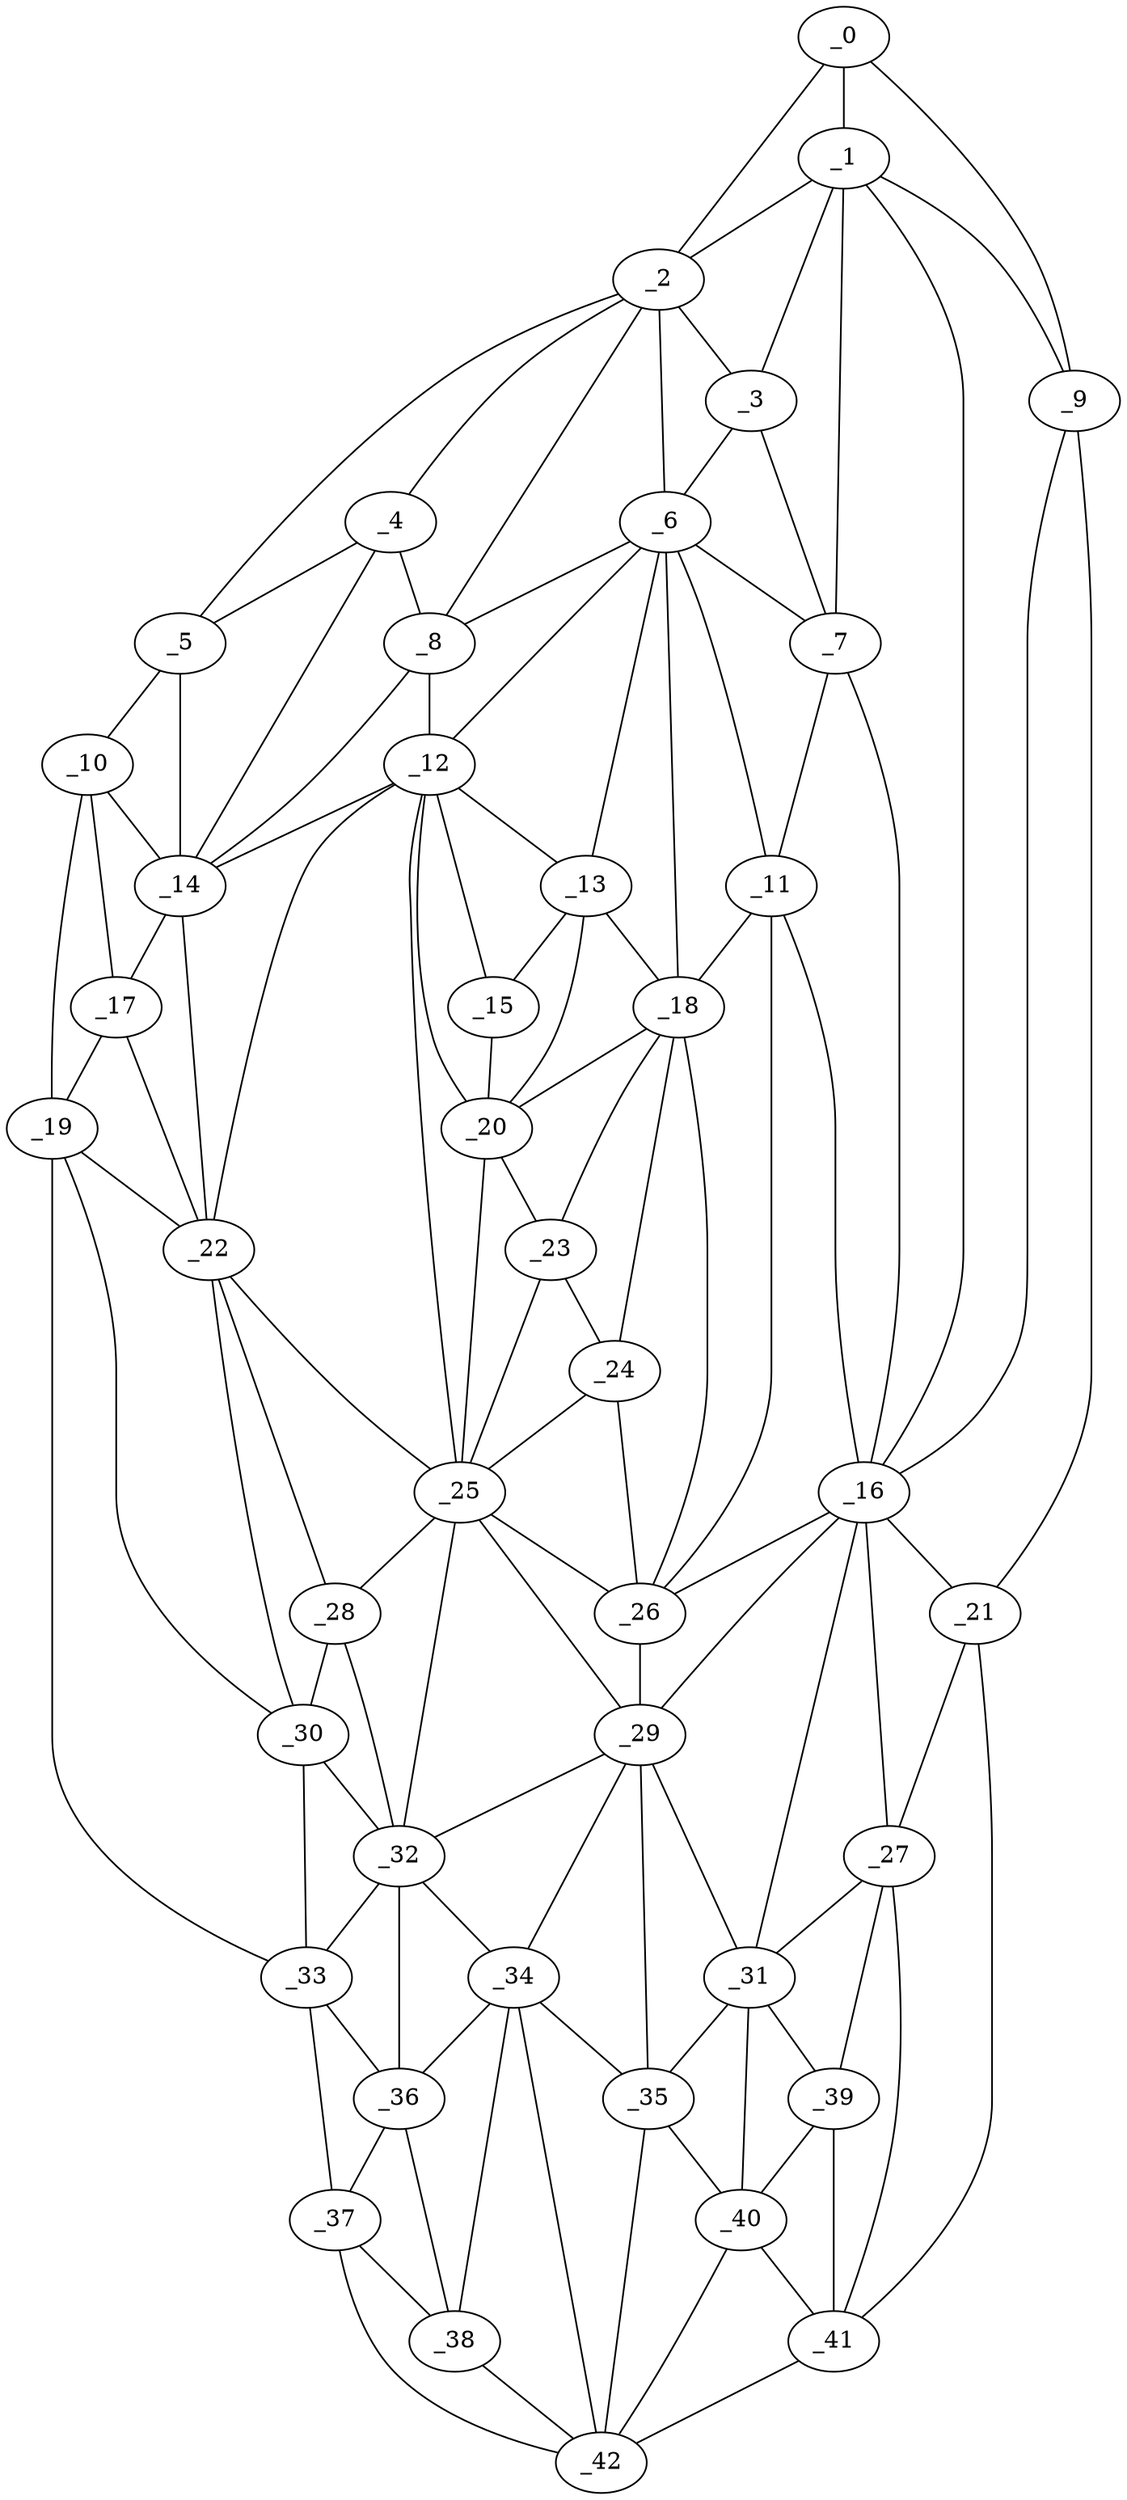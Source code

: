 graph "obj16__60.gxl" {
	_0	 [x=18,
		y=14];
	_1	 [x=21,
		y=24];
	_0 -- _1	 [valence=1];
	_2	 [x=25,
		y=105];
	_0 -- _2	 [valence=1];
	_9	 [x=40,
		y=4];
	_0 -- _9	 [valence=1];
	_1 -- _2	 [valence=2];
	_3	 [x=28,
		y=54];
	_1 -- _3	 [valence=2];
	_7	 [x=34,
		y=50];
	_1 -- _7	 [valence=1];
	_1 -- _9	 [valence=2];
	_16	 [x=48,
		y=39];
	_1 -- _16	 [valence=2];
	_2 -- _3	 [valence=1];
	_4	 [x=29,
		y=106];
	_2 -- _4	 [valence=1];
	_5	 [x=30,
		y=117];
	_2 -- _5	 [valence=1];
	_6	 [x=31,
		y=68];
	_2 -- _6	 [valence=2];
	_8	 [x=37,
		y=92];
	_2 -- _8	 [valence=1];
	_3 -- _6	 [valence=2];
	_3 -- _7	 [valence=1];
	_4 -- _5	 [valence=2];
	_4 -- _8	 [valence=2];
	_14	 [x=44,
		y=104];
	_4 -- _14	 [valence=1];
	_10	 [x=41,
		y=120];
	_5 -- _10	 [valence=1];
	_5 -- _14	 [valence=1];
	_6 -- _7	 [valence=2];
	_6 -- _8	 [valence=2];
	_11	 [x=42,
		y=49];
	_6 -- _11	 [valence=1];
	_12	 [x=42,
		y=86];
	_6 -- _12	 [valence=2];
	_13	 [x=43,
		y=75];
	_6 -- _13	 [valence=1];
	_18	 [x=52,
		y=66];
	_6 -- _18	 [valence=2];
	_7 -- _11	 [valence=1];
	_7 -- _16	 [valence=2];
	_8 -- _12	 [valence=2];
	_8 -- _14	 [valence=2];
	_9 -- _16	 [valence=2];
	_21	 [x=56,
		y=4];
	_9 -- _21	 [valence=1];
	_10 -- _14	 [valence=2];
	_17	 [x=51,
		y=108];
	_10 -- _17	 [valence=1];
	_19	 [x=52,
		y=121];
	_10 -- _19	 [valence=1];
	_11 -- _16	 [valence=2];
	_11 -- _18	 [valence=2];
	_26	 [x=63,
		y=65];
	_11 -- _26	 [valence=1];
	_12 -- _13	 [valence=2];
	_12 -- _14	 [valence=1];
	_15	 [x=46,
		y=81];
	_12 -- _15	 [valence=1];
	_20	 [x=53,
		y=79];
	_12 -- _20	 [valence=2];
	_22	 [x=57,
		y=101];
	_12 -- _22	 [valence=2];
	_25	 [x=62,
		y=84];
	_12 -- _25	 [valence=2];
	_13 -- _15	 [valence=2];
	_13 -- _18	 [valence=2];
	_13 -- _20	 [valence=2];
	_14 -- _17	 [valence=2];
	_14 -- _22	 [valence=2];
	_15 -- _20	 [valence=2];
	_16 -- _21	 [valence=2];
	_16 -- _26	 [valence=2];
	_27	 [x=64,
		y=9];
	_16 -- _27	 [valence=2];
	_29	 [x=70,
		y=59];
	_16 -- _29	 [valence=1];
	_31	 [x=83,
		y=46];
	_16 -- _31	 [valence=2];
	_17 -- _19	 [valence=2];
	_17 -- _22	 [valence=1];
	_18 -- _20	 [valence=2];
	_23	 [x=58,
		y=75];
	_18 -- _23	 [valence=1];
	_24	 [x=59,
		y=71];
	_18 -- _24	 [valence=2];
	_18 -- _26	 [valence=2];
	_19 -- _22	 [valence=1];
	_30	 [x=71,
		y=97];
	_19 -- _30	 [valence=2];
	_33	 [x=91,
		y=118];
	_19 -- _33	 [valence=1];
	_20 -- _23	 [valence=2];
	_20 -- _25	 [valence=2];
	_21 -- _27	 [valence=2];
	_41	 [x=111,
		y=16];
	_21 -- _41	 [valence=1];
	_22 -- _25	 [valence=2];
	_28	 [x=64,
		y=88];
	_22 -- _28	 [valence=2];
	_22 -- _30	 [valence=1];
	_23 -- _24	 [valence=2];
	_23 -- _25	 [valence=1];
	_24 -- _25	 [valence=2];
	_24 -- _26	 [valence=2];
	_25 -- _26	 [valence=2];
	_25 -- _28	 [valence=1];
	_25 -- _29	 [valence=2];
	_32	 [x=87,
		y=97];
	_25 -- _32	 [valence=1];
	_26 -- _29	 [valence=1];
	_27 -- _31	 [valence=2];
	_39	 [x=109,
		y=24];
	_27 -- _39	 [valence=1];
	_27 -- _41	 [valence=2];
	_28 -- _30	 [valence=1];
	_28 -- _32	 [valence=2];
	_29 -- _31	 [valence=2];
	_29 -- _32	 [valence=1];
	_34	 [x=92,
		y=96];
	_29 -- _34	 [valence=2];
	_35	 [x=94,
		y=54];
	_29 -- _35	 [valence=2];
	_30 -- _32	 [valence=1];
	_30 -- _33	 [valence=2];
	_31 -- _35	 [valence=1];
	_31 -- _39	 [valence=1];
	_40	 [x=109,
		y=47];
	_31 -- _40	 [valence=2];
	_32 -- _33	 [valence=1];
	_32 -- _34	 [valence=1];
	_36	 [x=100,
		y=110];
	_32 -- _36	 [valence=2];
	_33 -- _36	 [valence=2];
	_37	 [x=107,
		y=114];
	_33 -- _37	 [valence=1];
	_34 -- _35	 [valence=2];
	_34 -- _36	 [valence=1];
	_38	 [x=108,
		y=97];
	_34 -- _38	 [valence=2];
	_42	 [x=111,
		y=75];
	_34 -- _42	 [valence=2];
	_35 -- _40	 [valence=2];
	_35 -- _42	 [valence=2];
	_36 -- _37	 [valence=2];
	_36 -- _38	 [valence=2];
	_37 -- _38	 [valence=1];
	_37 -- _42	 [valence=1];
	_38 -- _42	 [valence=1];
	_39 -- _40	 [valence=2];
	_39 -- _41	 [valence=2];
	_40 -- _41	 [valence=1];
	_40 -- _42	 [valence=2];
	_41 -- _42	 [valence=1];
}
